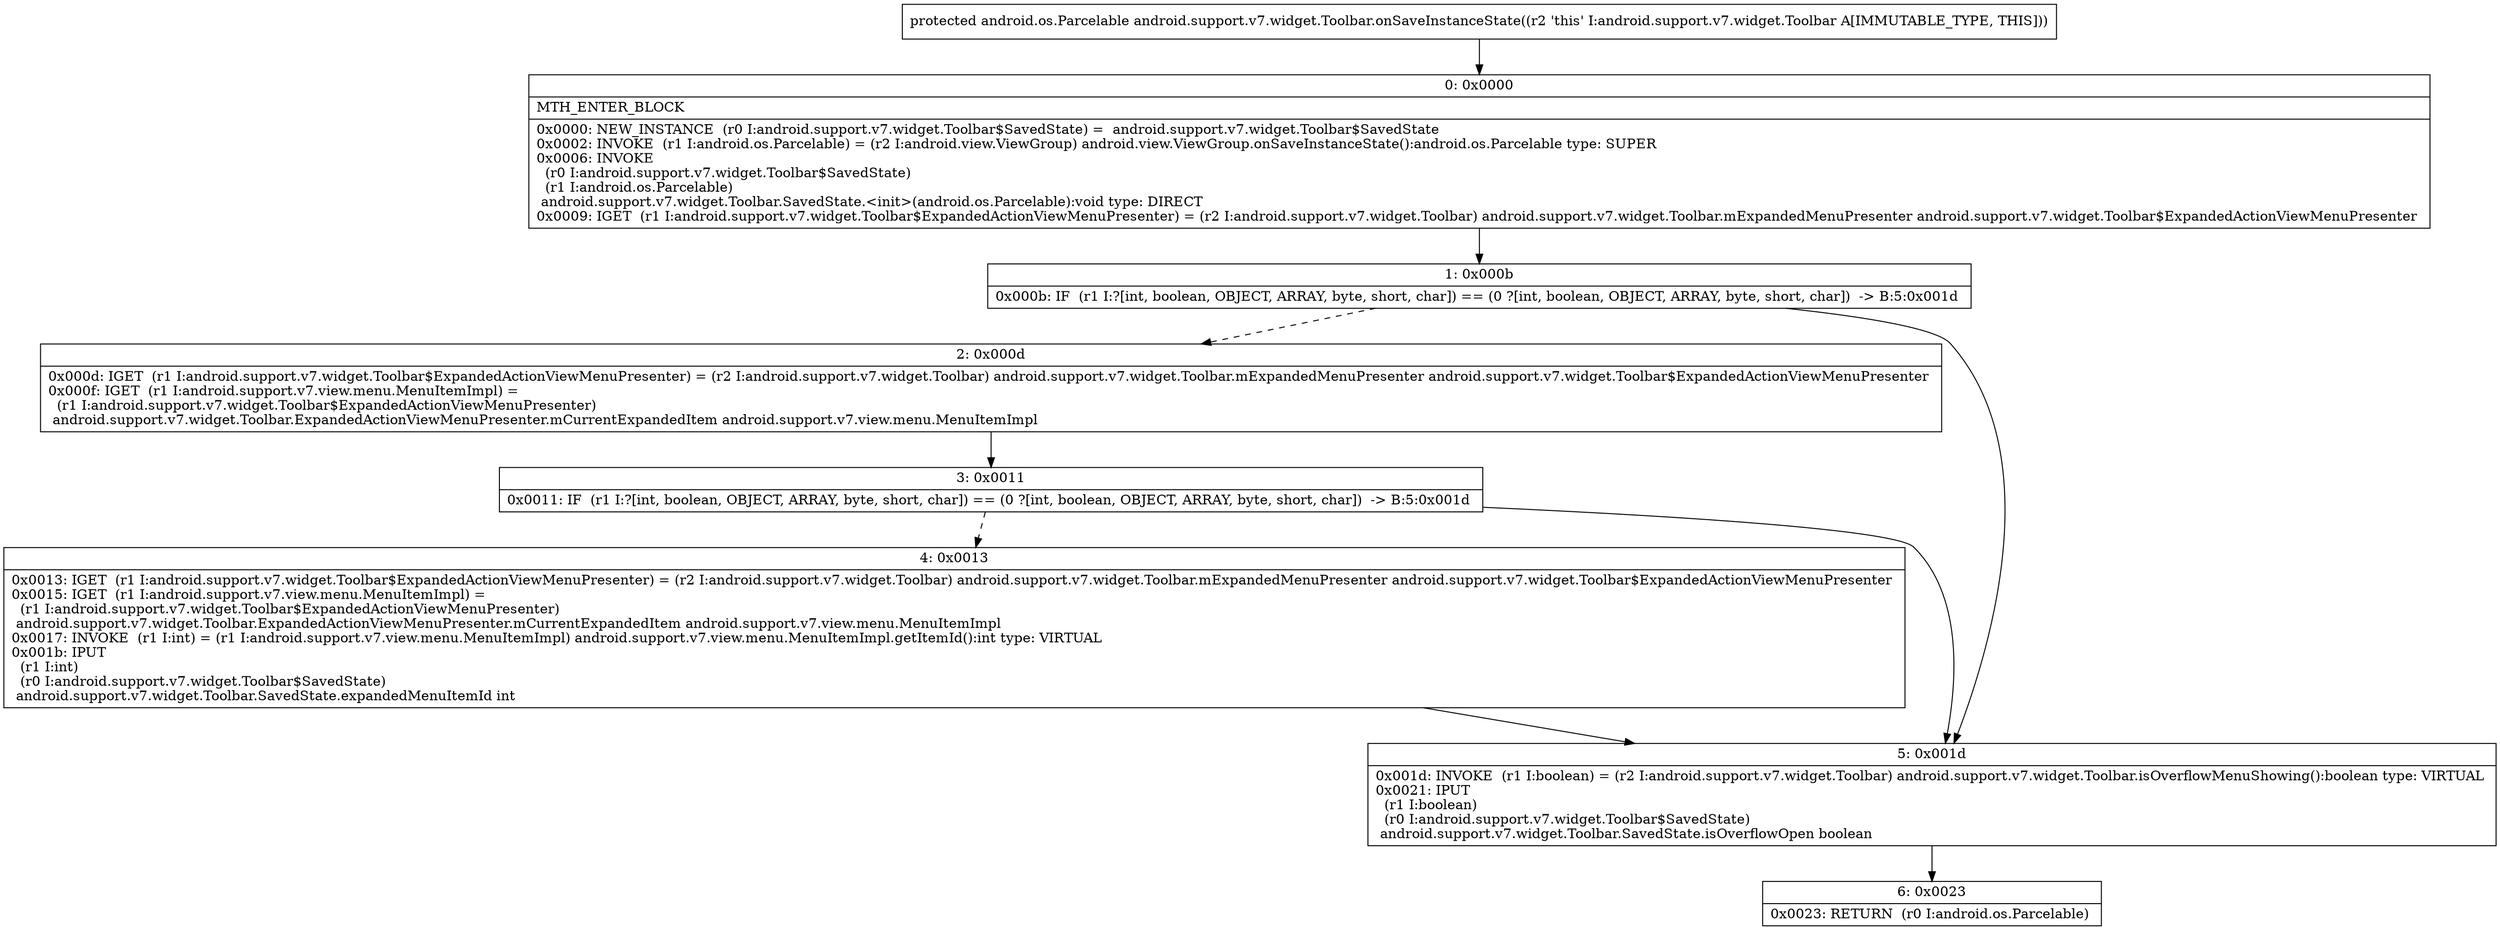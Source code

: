 digraph "CFG forandroid.support.v7.widget.Toolbar.onSaveInstanceState()Landroid\/os\/Parcelable;" {
Node_0 [shape=record,label="{0\:\ 0x0000|MTH_ENTER_BLOCK\l|0x0000: NEW_INSTANCE  (r0 I:android.support.v7.widget.Toolbar$SavedState) =  android.support.v7.widget.Toolbar$SavedState \l0x0002: INVOKE  (r1 I:android.os.Parcelable) = (r2 I:android.view.ViewGroup) android.view.ViewGroup.onSaveInstanceState():android.os.Parcelable type: SUPER \l0x0006: INVOKE  \l  (r0 I:android.support.v7.widget.Toolbar$SavedState)\l  (r1 I:android.os.Parcelable)\l android.support.v7.widget.Toolbar.SavedState.\<init\>(android.os.Parcelable):void type: DIRECT \l0x0009: IGET  (r1 I:android.support.v7.widget.Toolbar$ExpandedActionViewMenuPresenter) = (r2 I:android.support.v7.widget.Toolbar) android.support.v7.widget.Toolbar.mExpandedMenuPresenter android.support.v7.widget.Toolbar$ExpandedActionViewMenuPresenter \l}"];
Node_1 [shape=record,label="{1\:\ 0x000b|0x000b: IF  (r1 I:?[int, boolean, OBJECT, ARRAY, byte, short, char]) == (0 ?[int, boolean, OBJECT, ARRAY, byte, short, char])  \-\> B:5:0x001d \l}"];
Node_2 [shape=record,label="{2\:\ 0x000d|0x000d: IGET  (r1 I:android.support.v7.widget.Toolbar$ExpandedActionViewMenuPresenter) = (r2 I:android.support.v7.widget.Toolbar) android.support.v7.widget.Toolbar.mExpandedMenuPresenter android.support.v7.widget.Toolbar$ExpandedActionViewMenuPresenter \l0x000f: IGET  (r1 I:android.support.v7.view.menu.MenuItemImpl) = \l  (r1 I:android.support.v7.widget.Toolbar$ExpandedActionViewMenuPresenter)\l android.support.v7.widget.Toolbar.ExpandedActionViewMenuPresenter.mCurrentExpandedItem android.support.v7.view.menu.MenuItemImpl \l}"];
Node_3 [shape=record,label="{3\:\ 0x0011|0x0011: IF  (r1 I:?[int, boolean, OBJECT, ARRAY, byte, short, char]) == (0 ?[int, boolean, OBJECT, ARRAY, byte, short, char])  \-\> B:5:0x001d \l}"];
Node_4 [shape=record,label="{4\:\ 0x0013|0x0013: IGET  (r1 I:android.support.v7.widget.Toolbar$ExpandedActionViewMenuPresenter) = (r2 I:android.support.v7.widget.Toolbar) android.support.v7.widget.Toolbar.mExpandedMenuPresenter android.support.v7.widget.Toolbar$ExpandedActionViewMenuPresenter \l0x0015: IGET  (r1 I:android.support.v7.view.menu.MenuItemImpl) = \l  (r1 I:android.support.v7.widget.Toolbar$ExpandedActionViewMenuPresenter)\l android.support.v7.widget.Toolbar.ExpandedActionViewMenuPresenter.mCurrentExpandedItem android.support.v7.view.menu.MenuItemImpl \l0x0017: INVOKE  (r1 I:int) = (r1 I:android.support.v7.view.menu.MenuItemImpl) android.support.v7.view.menu.MenuItemImpl.getItemId():int type: VIRTUAL \l0x001b: IPUT  \l  (r1 I:int)\l  (r0 I:android.support.v7.widget.Toolbar$SavedState)\l android.support.v7.widget.Toolbar.SavedState.expandedMenuItemId int \l}"];
Node_5 [shape=record,label="{5\:\ 0x001d|0x001d: INVOKE  (r1 I:boolean) = (r2 I:android.support.v7.widget.Toolbar) android.support.v7.widget.Toolbar.isOverflowMenuShowing():boolean type: VIRTUAL \l0x0021: IPUT  \l  (r1 I:boolean)\l  (r0 I:android.support.v7.widget.Toolbar$SavedState)\l android.support.v7.widget.Toolbar.SavedState.isOverflowOpen boolean \l}"];
Node_6 [shape=record,label="{6\:\ 0x0023|0x0023: RETURN  (r0 I:android.os.Parcelable) \l}"];
MethodNode[shape=record,label="{protected android.os.Parcelable android.support.v7.widget.Toolbar.onSaveInstanceState((r2 'this' I:android.support.v7.widget.Toolbar A[IMMUTABLE_TYPE, THIS])) }"];
MethodNode -> Node_0;
Node_0 -> Node_1;
Node_1 -> Node_2[style=dashed];
Node_1 -> Node_5;
Node_2 -> Node_3;
Node_3 -> Node_4[style=dashed];
Node_3 -> Node_5;
Node_4 -> Node_5;
Node_5 -> Node_6;
}

